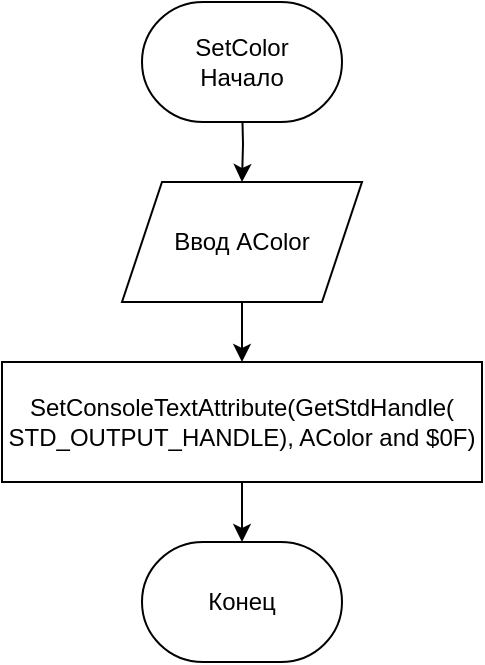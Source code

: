 <mxfile version="20.2.3" type="device"><diagram id="fWlTho3dzHEfrgQ6XDE3" name="Страница 1"><mxGraphModel dx="809" dy="505" grid="1" gridSize="10" guides="1" tooltips="1" connect="1" arrows="1" fold="1" page="1" pageScale="1" pageWidth="827" pageHeight="1169" math="0" shadow="0"><root><mxCell id="0"/><mxCell id="1" parent="0"/><mxCell id="7wvwgAvOmTSoyHFQfdjV-2" value="" style="edgeStyle=orthogonalEdgeStyle;rounded=0;orthogonalLoop=1;jettySize=auto;html=1;" edge="1" parent="1" target="7wvwgAvOmTSoyHFQfdjV-1"><mxGeometry relative="1" as="geometry"><mxPoint x="150" y="120" as="sourcePoint"/></mxGeometry></mxCell><mxCell id="0KR38IkI0MaTri19PV5D-1" value="SetColor&lt;br&gt;Начало" style="strokeWidth=1;html=1;shape=mxgraph.flowchart.terminator;whiteSpace=wrap;" parent="1" vertex="1"><mxGeometry x="100" y="70" width="100" height="60" as="geometry"/></mxCell><mxCell id="0KR38IkI0MaTri19PV5D-5" value="" style="edgeStyle=orthogonalEdgeStyle;rounded=0;orthogonalLoop=1;jettySize=auto;html=1;" parent="1" source="0KR38IkI0MaTri19PV5D-2" target="0KR38IkI0MaTri19PV5D-4" edge="1"><mxGeometry relative="1" as="geometry"/></mxCell><mxCell id="0KR38IkI0MaTri19PV5D-2" value="SetConsoleTextAttribute(GetStdHandle(&lt;br&gt;STD_OUTPUT_HANDLE), AColor and $0F)" style="whiteSpace=wrap;html=1;strokeWidth=1;" parent="1" vertex="1"><mxGeometry x="30" y="250" width="240" height="60" as="geometry"/></mxCell><mxCell id="0KR38IkI0MaTri19PV5D-4" value="Конец" style="strokeWidth=1;html=1;shape=mxgraph.flowchart.terminator;whiteSpace=wrap;" parent="1" vertex="1"><mxGeometry x="100" y="340" width="100" height="60" as="geometry"/></mxCell><mxCell id="7wvwgAvOmTSoyHFQfdjV-3" value="" style="edgeStyle=orthogonalEdgeStyle;rounded=0;orthogonalLoop=1;jettySize=auto;html=1;" edge="1" parent="1" source="7wvwgAvOmTSoyHFQfdjV-1" target="0KR38IkI0MaTri19PV5D-2"><mxGeometry relative="1" as="geometry"/></mxCell><mxCell id="7wvwgAvOmTSoyHFQfdjV-1" value="Ввод&amp;nbsp;AColor" style="shape=parallelogram;perimeter=parallelogramPerimeter;whiteSpace=wrap;html=1;fixedSize=1;" vertex="1" parent="1"><mxGeometry x="90" y="160" width="120" height="60" as="geometry"/></mxCell></root></mxGraphModel></diagram></mxfile>
